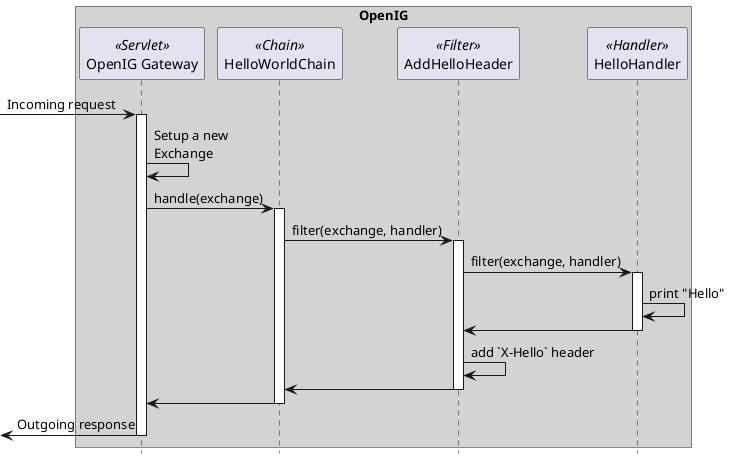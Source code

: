 @startuml

hide footbox

box "OpenIG" #lightgrey
	participant "OpenIG Gateway" as Servlet << Servlet >>
	participant HelloWorldChain as Chain << Chain >>
	participant AddHelloHeader as Filter << Filter >>
	participant HelloHandler as Handler << Handler >>
end box

[-> Servlet: Incoming request

activate Servlet

Servlet->Servlet: Setup a new\nExchange
Servlet -> Chain: handle(exchange)
activate Chain

Chain -> Filter: filter(exchange, handler)
activate Filter

Filter -> Handler: filter(exchange, handler)
activate Handler

Handler -> Handler: print "Hello"

Handler -> Filter
deactivate Handler

Filter -> Filter: add `X-Hello` header
Filter -> Chain
deactivate Filter

Chain -> Servlet
deactivate Chain

[<- Servlet: Outgoing response
deactivate Servlet
@enduml
